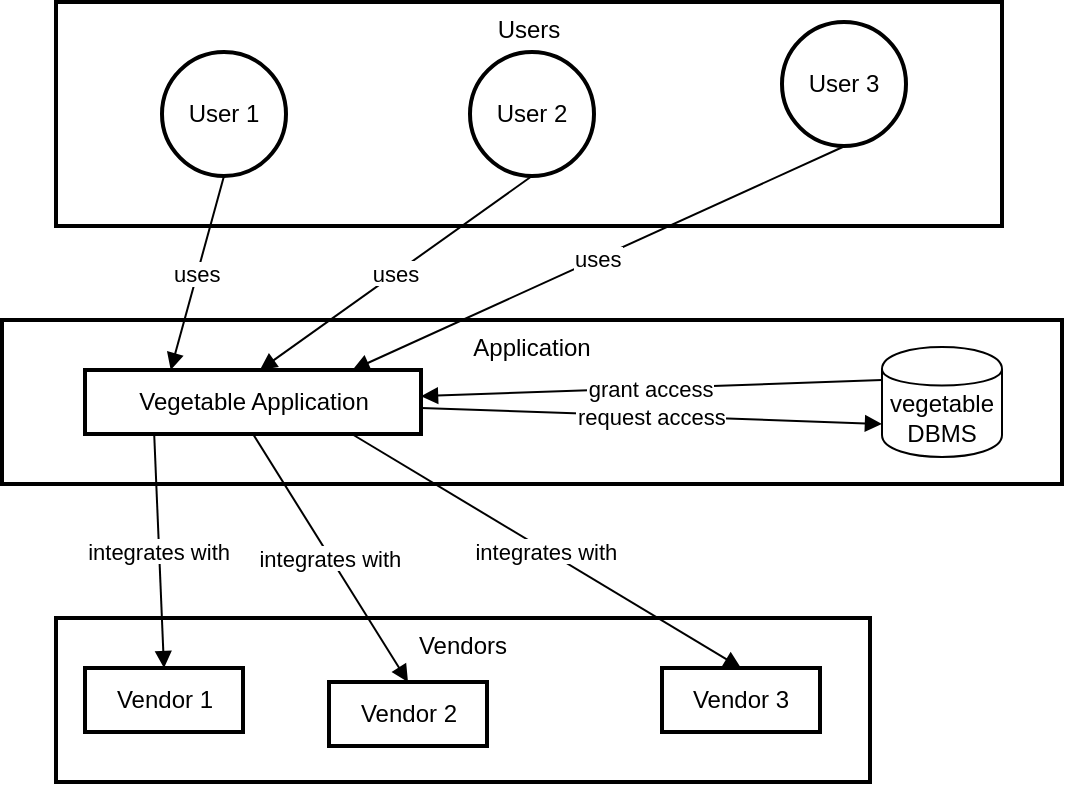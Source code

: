 <mxfile version="24.6.4" type="github">
  <diagram name="Page-1" id="gNcBQG6dhofmkJlkhqX6">
    <mxGraphModel dx="1343" dy="793" grid="1" gridSize="10" guides="1" tooltips="1" connect="1" arrows="1" fold="1" page="1" pageScale="1" pageWidth="827" pageHeight="1169" math="0" shadow="0">
      <root>
        <mxCell id="0" />
        <mxCell id="1" parent="0" />
        <mxCell id="2" value="Application" style="whiteSpace=wrap;strokeWidth=2;verticalAlign=top;" parent="1" vertex="1">
          <mxGeometry x="30" y="179" width="530" height="82" as="geometry" />
        </mxCell>
        <mxCell id="3" value="Vegetable Application" style="whiteSpace=wrap;strokeWidth=2;" parent="1" vertex="1">
          <mxGeometry x="71.5" y="204" width="168" height="32" as="geometry" />
        </mxCell>
        <mxCell id="4" value="Vendors" style="whiteSpace=wrap;strokeWidth=2;verticalAlign=top;" parent="1" vertex="1">
          <mxGeometry x="57" y="328" width="407" height="82" as="geometry" />
        </mxCell>
        <mxCell id="5" value="Vendor 1" style="whiteSpace=wrap;strokeWidth=2;" parent="1" vertex="1">
          <mxGeometry x="71.5" y="353" width="79" height="32" as="geometry" />
        </mxCell>
        <mxCell id="6" value="Vendor 2" style="whiteSpace=wrap;strokeWidth=2;" parent="1" vertex="1">
          <mxGeometry x="193.5" y="360" width="79" height="32" as="geometry" />
        </mxCell>
        <mxCell id="7" value="Vendor 3" style="whiteSpace=wrap;strokeWidth=2;" parent="1" vertex="1">
          <mxGeometry x="360" y="353" width="79" height="32" as="geometry" />
        </mxCell>
        <mxCell id="8" value="Users" style="whiteSpace=wrap;strokeWidth=2;verticalAlign=top;" parent="1" vertex="1">
          <mxGeometry x="57" y="20" width="473" height="112" as="geometry" />
        </mxCell>
        <mxCell id="9" value="User 1" style="ellipse;aspect=fixed;strokeWidth=2;whiteSpace=wrap;" parent="1" vertex="1">
          <mxGeometry x="110" y="45" width="62" height="62" as="geometry" />
        </mxCell>
        <mxCell id="10" value="User 2" style="ellipse;aspect=fixed;strokeWidth=2;whiteSpace=wrap;" parent="1" vertex="1">
          <mxGeometry x="264" y="45" width="62" height="62" as="geometry" />
        </mxCell>
        <mxCell id="11" value="User 3" style="ellipse;aspect=fixed;strokeWidth=2;whiteSpace=wrap;" parent="1" vertex="1">
          <mxGeometry x="420" y="30" width="62" height="62" as="geometry" />
        </mxCell>
        <mxCell id="12" value="uses" style="curved=1;startArrow=none;endArrow=block;exitX=0.5;exitY=1;entryX=0.26;entryY=0.01;" parent="1" source="9" target="3" edge="1">
          <mxGeometry relative="1" as="geometry">
            <Array as="points" />
          </mxGeometry>
        </mxCell>
        <mxCell id="13" value="uses" style="curved=1;startArrow=none;endArrow=block;exitX=0.5;exitY=1;entryX=0.52;entryY=0.01;" parent="1" source="10" target="3" edge="1">
          <mxGeometry relative="1" as="geometry">
            <Array as="points" />
          </mxGeometry>
        </mxCell>
        <mxCell id="14" value="uses" style="curved=1;startArrow=none;endArrow=block;exitX=0.51;exitY=1;entryX=0.79;entryY=0.01;" parent="1" source="11" target="3" edge="1">
          <mxGeometry relative="1" as="geometry">
            <Array as="points" />
          </mxGeometry>
        </mxCell>
        <mxCell id="15" value="integrates with" style="curved=1;startArrow=none;endArrow=block;exitX=0.2;exitY=1.01;entryX=0.5;entryY=0.01;" parent="1" source="3" target="5" edge="1">
          <mxGeometry relative="1" as="geometry">
            <Array as="points" />
          </mxGeometry>
        </mxCell>
        <mxCell id="16" value="integrates with" style="curved=1;startArrow=none;endArrow=block;exitX=0.5;exitY=1.01;entryX=0.5;entryY=0.01;" parent="1" source="3" target="6" edge="1">
          <mxGeometry relative="1" as="geometry">
            <Array as="points" />
          </mxGeometry>
        </mxCell>
        <mxCell id="17" value="integrates with" style="curved=1;startArrow=none;endArrow=block;exitX=0.8;exitY=1.01;entryX=0.5;entryY=0.01;" parent="1" source="3" target="7" edge="1">
          <mxGeometry relative="1" as="geometry">
            <Array as="points" />
          </mxGeometry>
        </mxCell>
        <mxCell id="p0taf0wyZjguCiG1wPpg-17" value="vegetable DBMS" style="shape=cylinder;whiteSpace=wrap;html=1;boundedLbl=1;backgroundOutline=1;" vertex="1" parent="1">
          <mxGeometry x="470" y="192.5" width="60" height="55" as="geometry" />
        </mxCell>
        <mxCell id="p0taf0wyZjguCiG1wPpg-19" value="grant access" style="curved=1;startArrow=none;endArrow=block;exitX=0;exitY=0.3;exitDx=0;exitDy=0;" edge="1" parent="1" source="p0taf0wyZjguCiG1wPpg-17" target="3">
          <mxGeometry relative="1" as="geometry">
            <Array as="points" />
            <mxPoint x="355" y="112" as="sourcePoint" />
            <mxPoint x="330" y="210" as="targetPoint" />
          </mxGeometry>
        </mxCell>
        <mxCell id="p0taf0wyZjguCiG1wPpg-20" value="request access" style="curved=1;startArrow=none;endArrow=block;entryX=0;entryY=0.7;entryDx=0;entryDy=0;" edge="1" parent="1" source="3" target="p0taf0wyZjguCiG1wPpg-17">
          <mxGeometry relative="1" as="geometry">
            <Array as="points" />
            <mxPoint x="320" y="231" as="sourcePoint" />
            <mxPoint x="207" y="214" as="targetPoint" />
          </mxGeometry>
        </mxCell>
      </root>
    </mxGraphModel>
  </diagram>
</mxfile>
